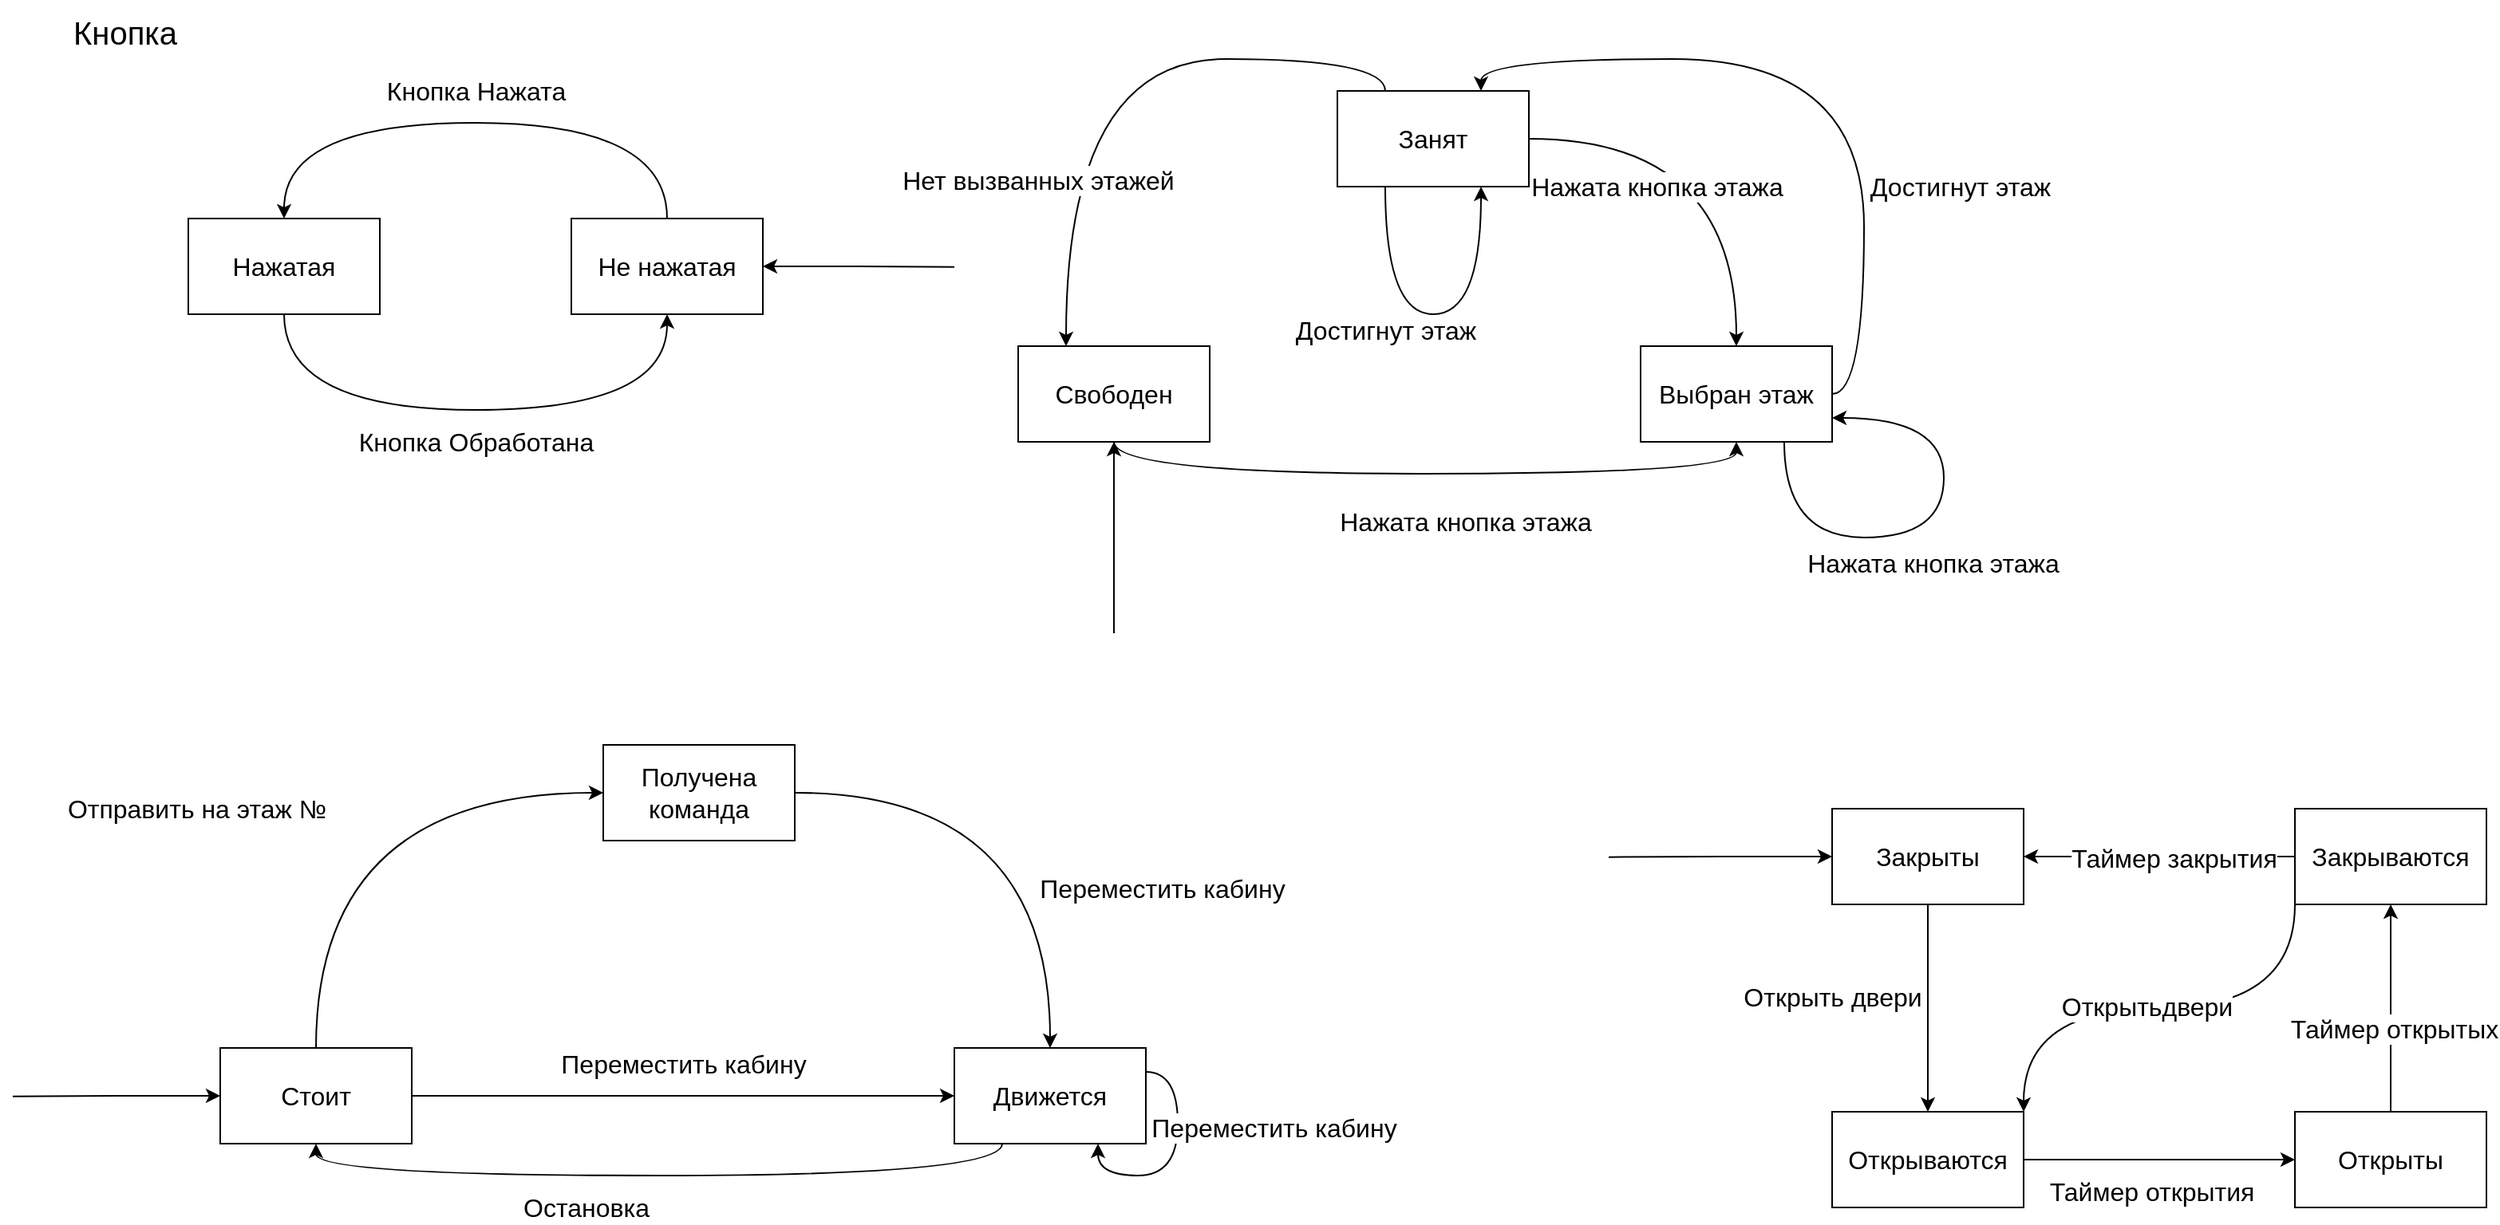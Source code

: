 <mxfile version="24.4.0" type="device">
  <diagram name="Page-1" id="58cdce13-f638-feb5-8d6f-7d28b1aa9fa0">
    <mxGraphModel dx="1990" dy="1098" grid="1" gridSize="10" guides="1" tooltips="1" connect="1" arrows="1" fold="1" page="1" pageScale="1" pageWidth="1100" pageHeight="850" background="none" math="0" shadow="0">
      <root>
        <mxCell id="0" />
        <mxCell id="1" parent="0" />
        <mxCell id="8HFCMOC2fO_R-oTeLwZA-4" style="edgeStyle=orthogonalEdgeStyle;rounded=0;orthogonalLoop=1;jettySize=auto;html=1;exitX=0.5;exitY=1;exitDx=0;exitDy=0;entryX=0.5;entryY=1;entryDx=0;entryDy=0;curved=1;" edge="1" parent="1" source="8HFCMOC2fO_R-oTeLwZA-1" target="8HFCMOC2fO_R-oTeLwZA-2">
          <mxGeometry relative="1" as="geometry">
            <Array as="points">
              <mxPoint x="220" y="280" />
              <mxPoint x="460" y="280" />
            </Array>
          </mxGeometry>
        </mxCell>
        <mxCell id="8HFCMOC2fO_R-oTeLwZA-5" value="Кнопка Обработана" style="edgeLabel;html=1;align=center;verticalAlign=middle;resizable=0;points=[];fontSize=16;" vertex="1" connectable="0" parent="8HFCMOC2fO_R-oTeLwZA-4">
          <mxGeometry x="0.125" y="-1" relative="1" as="geometry">
            <mxPoint x="-23" y="19" as="offset" />
          </mxGeometry>
        </mxCell>
        <mxCell id="8HFCMOC2fO_R-oTeLwZA-1" value="Нажатая" style="rounded=0;whiteSpace=wrap;html=1;fontSize=16;" vertex="1" parent="1">
          <mxGeometry x="160" y="160" width="120" height="60" as="geometry" />
        </mxCell>
        <mxCell id="8HFCMOC2fO_R-oTeLwZA-3" style="edgeStyle=orthogonalEdgeStyle;rounded=0;orthogonalLoop=1;jettySize=auto;html=1;exitX=0.5;exitY=0;exitDx=0;exitDy=0;entryX=0.5;entryY=0;entryDx=0;entryDy=0;curved=1;" edge="1" parent="1" source="8HFCMOC2fO_R-oTeLwZA-2" target="8HFCMOC2fO_R-oTeLwZA-1">
          <mxGeometry relative="1" as="geometry">
            <Array as="points">
              <mxPoint x="460" y="100" />
              <mxPoint x="220" y="100" />
            </Array>
          </mxGeometry>
        </mxCell>
        <mxCell id="8HFCMOC2fO_R-oTeLwZA-7" value="Кнопка Нажата" style="edgeLabel;html=1;align=center;verticalAlign=middle;resizable=0;points=[];fontSize=16;" vertex="1" connectable="0" parent="8HFCMOC2fO_R-oTeLwZA-3">
          <mxGeometry x="0.036" y="3" relative="1" as="geometry">
            <mxPoint x="6" y="-23" as="offset" />
          </mxGeometry>
        </mxCell>
        <mxCell id="8HFCMOC2fO_R-oTeLwZA-61" style="edgeStyle=orthogonalEdgeStyle;rounded=0;orthogonalLoop=1;jettySize=auto;html=1;exitX=1;exitY=0.5;exitDx=0;exitDy=0;startArrow=classic;startFill=1;endArrow=none;endFill=0;" edge="1" parent="1" source="8HFCMOC2fO_R-oTeLwZA-2">
          <mxGeometry relative="1" as="geometry">
            <mxPoint x="640" y="190.333" as="targetPoint" />
          </mxGeometry>
        </mxCell>
        <mxCell id="8HFCMOC2fO_R-oTeLwZA-2" value="Не нажатая" style="rounded=0;whiteSpace=wrap;html=1;fontSize=16;" vertex="1" parent="1">
          <mxGeometry x="400" y="160" width="120" height="60" as="geometry" />
        </mxCell>
        <mxCell id="8HFCMOC2fO_R-oTeLwZA-8" value="&lt;font style=&quot;font-size: 20px;&quot;&gt;Кнопка&lt;/font&gt;" style="text;html=1;align=center;verticalAlign=middle;resizable=0;points=[];autosize=1;strokeColor=none;fillColor=none;" vertex="1" parent="1">
          <mxGeometry x="75" y="23" width="90" height="40" as="geometry" />
        </mxCell>
        <mxCell id="8HFCMOC2fO_R-oTeLwZA-14" style="edgeStyle=orthogonalEdgeStyle;rounded=0;orthogonalLoop=1;jettySize=auto;html=1;exitX=0.25;exitY=0;exitDx=0;exitDy=0;entryX=0.25;entryY=0;entryDx=0;entryDy=0;curved=1;" edge="1" parent="1" source="8HFCMOC2fO_R-oTeLwZA-9" target="8HFCMOC2fO_R-oTeLwZA-10">
          <mxGeometry relative="1" as="geometry" />
        </mxCell>
        <mxCell id="8HFCMOC2fO_R-oTeLwZA-24" value="&amp;nbsp;Нет вызванных этажей" style="edgeLabel;html=1;align=center;verticalAlign=middle;resizable=0;points=[];fontSize=16;" vertex="1" connectable="0" parent="8HFCMOC2fO_R-oTeLwZA-14">
          <mxGeometry x="0.477" y="11" relative="1" as="geometry">
            <mxPoint x="-31" as="offset" />
          </mxGeometry>
        </mxCell>
        <mxCell id="8HFCMOC2fO_R-oTeLwZA-15" style="edgeStyle=orthogonalEdgeStyle;rounded=0;orthogonalLoop=1;jettySize=auto;html=1;exitX=1;exitY=0.5;exitDx=0;exitDy=0;entryX=0.5;entryY=0;entryDx=0;entryDy=0;curved=1;" edge="1" parent="1" source="8HFCMOC2fO_R-oTeLwZA-9" target="8HFCMOC2fO_R-oTeLwZA-11">
          <mxGeometry relative="1" as="geometry" />
        </mxCell>
        <mxCell id="8HFCMOC2fO_R-oTeLwZA-18" style="edgeStyle=orthogonalEdgeStyle;rounded=0;orthogonalLoop=1;jettySize=auto;html=1;exitX=0.25;exitY=1;exitDx=0;exitDy=0;entryX=0.75;entryY=1;entryDx=0;entryDy=0;curved=1;" edge="1" parent="1" source="8HFCMOC2fO_R-oTeLwZA-9" target="8HFCMOC2fO_R-oTeLwZA-9">
          <mxGeometry relative="1" as="geometry">
            <mxPoint x="909.857" y="240" as="targetPoint" />
            <Array as="points">
              <mxPoint x="910" y="220" />
              <mxPoint x="970" y="220" />
            </Array>
          </mxGeometry>
        </mxCell>
        <mxCell id="8HFCMOC2fO_R-oTeLwZA-9" value="Занят" style="rounded=0;whiteSpace=wrap;html=1;fontSize=16;" vertex="1" parent="1">
          <mxGeometry x="880" y="80" width="120" height="60" as="geometry" />
        </mxCell>
        <mxCell id="8HFCMOC2fO_R-oTeLwZA-12" style="edgeStyle=orthogonalEdgeStyle;rounded=0;orthogonalLoop=1;jettySize=auto;html=1;exitX=0.5;exitY=1;exitDx=0;exitDy=0;entryX=0.5;entryY=1;entryDx=0;entryDy=0;curved=1;" edge="1" parent="1" source="8HFCMOC2fO_R-oTeLwZA-10" target="8HFCMOC2fO_R-oTeLwZA-11">
          <mxGeometry relative="1" as="geometry" />
        </mxCell>
        <mxCell id="8HFCMOC2fO_R-oTeLwZA-60" style="edgeStyle=orthogonalEdgeStyle;rounded=0;orthogonalLoop=1;jettySize=auto;html=1;exitX=0.5;exitY=1;exitDx=0;exitDy=0;endArrow=none;endFill=0;startArrow=classic;startFill=1;" edge="1" parent="1" source="8HFCMOC2fO_R-oTeLwZA-10">
          <mxGeometry relative="1" as="geometry">
            <mxPoint x="740" y="420" as="targetPoint" />
          </mxGeometry>
        </mxCell>
        <mxCell id="8HFCMOC2fO_R-oTeLwZA-10" value="Свободен" style="rounded=0;whiteSpace=wrap;html=1;fontSize=16;" vertex="1" parent="1">
          <mxGeometry x="680" y="240" width="120" height="60" as="geometry" />
        </mxCell>
        <mxCell id="8HFCMOC2fO_R-oTeLwZA-13" style="edgeStyle=orthogonalEdgeStyle;rounded=0;orthogonalLoop=1;jettySize=auto;html=1;exitX=1;exitY=0.5;exitDx=0;exitDy=0;entryX=0.75;entryY=0;entryDx=0;entryDy=0;curved=1;" edge="1" parent="1" source="8HFCMOC2fO_R-oTeLwZA-11" target="8HFCMOC2fO_R-oTeLwZA-9">
          <mxGeometry relative="1" as="geometry" />
        </mxCell>
        <mxCell id="8HFCMOC2fO_R-oTeLwZA-19" value="Нажата кнопка этажа" style="edgeLabel;html=1;align=center;verticalAlign=middle;resizable=0;points=[];fontSize=16;" vertex="1" connectable="0" parent="8HFCMOC2fO_R-oTeLwZA-13">
          <mxGeometry x="-0.381" relative="1" as="geometry">
            <mxPoint x="-130" y="1" as="offset" />
          </mxGeometry>
        </mxCell>
        <mxCell id="8HFCMOC2fO_R-oTeLwZA-21" value="Достигнут этаж" style="edgeLabel;html=1;align=center;verticalAlign=middle;resizable=0;points=[];fontSize=16;" vertex="1" connectable="0" parent="8HFCMOC2fO_R-oTeLwZA-13">
          <mxGeometry x="-0.626" y="3" relative="1" as="geometry">
            <mxPoint x="63" y="-59" as="offset" />
          </mxGeometry>
        </mxCell>
        <mxCell id="8HFCMOC2fO_R-oTeLwZA-17" style="edgeStyle=orthogonalEdgeStyle;rounded=0;orthogonalLoop=1;jettySize=auto;html=1;exitX=0.75;exitY=1;exitDx=0;exitDy=0;entryX=1;entryY=0.75;entryDx=0;entryDy=0;curved=1;" edge="1" parent="1" source="8HFCMOC2fO_R-oTeLwZA-11" target="8HFCMOC2fO_R-oTeLwZA-11">
          <mxGeometry relative="1" as="geometry">
            <mxPoint x="1210" y="290" as="targetPoint" />
            <Array as="points">
              <mxPoint x="1160" y="360" />
              <mxPoint x="1260" y="360" />
              <mxPoint x="1260" y="285" />
            </Array>
          </mxGeometry>
        </mxCell>
        <mxCell id="8HFCMOC2fO_R-oTeLwZA-11" value="Выбран этаж" style="rounded=0;whiteSpace=wrap;html=1;fontSize=16;" vertex="1" parent="1">
          <mxGeometry x="1070" y="240" width="120" height="60" as="geometry" />
        </mxCell>
        <mxCell id="8HFCMOC2fO_R-oTeLwZA-20" value="Нажата кнопка этажа" style="edgeLabel;html=1;align=center;verticalAlign=middle;resizable=0;points=[];fontSize=16;" vertex="1" connectable="0" parent="1">
          <mxGeometry x="960" y="350.001" as="geometry" />
        </mxCell>
        <mxCell id="8HFCMOC2fO_R-oTeLwZA-22" value="Нажата кнопка этажа" style="edgeLabel;html=1;align=center;verticalAlign=middle;resizable=0;points=[];fontSize=16;" vertex="1" connectable="0" parent="1">
          <mxGeometry x="1050" y="210.001" as="geometry">
            <mxPoint x="203" y="166" as="offset" />
          </mxGeometry>
        </mxCell>
        <mxCell id="8HFCMOC2fO_R-oTeLwZA-23" value="Достигнут этаж" style="edgeLabel;html=1;align=center;verticalAlign=middle;resizable=0;points=[];fontSize=16;" vertex="1" connectable="0" parent="1">
          <mxGeometry x="910" y="230.001" as="geometry" />
        </mxCell>
        <mxCell id="8HFCMOC2fO_R-oTeLwZA-28" style="edgeStyle=orthogonalEdgeStyle;rounded=0;orthogonalLoop=1;jettySize=auto;html=1;exitX=0.5;exitY=0;exitDx=0;exitDy=0;entryX=0;entryY=0.5;entryDx=0;entryDy=0;curved=1;" edge="1" parent="1" source="8HFCMOC2fO_R-oTeLwZA-25" target="8HFCMOC2fO_R-oTeLwZA-26">
          <mxGeometry relative="1" as="geometry" />
        </mxCell>
        <mxCell id="8HFCMOC2fO_R-oTeLwZA-33" value="Отправить на этаж №" style="edgeLabel;html=1;align=center;verticalAlign=middle;resizable=0;points=[];fontSize=16;" vertex="1" connectable="0" parent="8HFCMOC2fO_R-oTeLwZA-28">
          <mxGeometry x="-0.469" y="-1" relative="1" as="geometry">
            <mxPoint x="-76" y="-60" as="offset" />
          </mxGeometry>
        </mxCell>
        <mxCell id="8HFCMOC2fO_R-oTeLwZA-34" style="edgeStyle=orthogonalEdgeStyle;rounded=0;orthogonalLoop=1;jettySize=auto;html=1;exitX=1;exitY=0.5;exitDx=0;exitDy=0;entryX=0;entryY=0.5;entryDx=0;entryDy=0;curved=1;" edge="1" parent="1" source="8HFCMOC2fO_R-oTeLwZA-25" target="8HFCMOC2fO_R-oTeLwZA-27">
          <mxGeometry relative="1" as="geometry" />
        </mxCell>
        <mxCell id="8HFCMOC2fO_R-oTeLwZA-59" style="edgeStyle=orthogonalEdgeStyle;rounded=0;orthogonalLoop=1;jettySize=auto;html=1;exitX=0;exitY=0.5;exitDx=0;exitDy=0;startArrow=classic;startFill=1;endArrow=none;endFill=0;" edge="1" parent="1" source="8HFCMOC2fO_R-oTeLwZA-25">
          <mxGeometry relative="1" as="geometry">
            <mxPoint x="50" y="710.333" as="targetPoint" />
          </mxGeometry>
        </mxCell>
        <mxCell id="8HFCMOC2fO_R-oTeLwZA-25" value="Стоит" style="rounded=0;whiteSpace=wrap;html=1;fontSize=16;" vertex="1" parent="1">
          <mxGeometry x="180" y="680" width="120" height="60" as="geometry" />
        </mxCell>
        <mxCell id="8HFCMOC2fO_R-oTeLwZA-29" style="edgeStyle=orthogonalEdgeStyle;rounded=0;orthogonalLoop=1;jettySize=auto;html=1;exitX=1;exitY=0.5;exitDx=0;exitDy=0;entryX=0.5;entryY=0;entryDx=0;entryDy=0;curved=1;" edge="1" parent="1" source="8HFCMOC2fO_R-oTeLwZA-26" target="8HFCMOC2fO_R-oTeLwZA-27">
          <mxGeometry relative="1" as="geometry" />
        </mxCell>
        <mxCell id="8HFCMOC2fO_R-oTeLwZA-31" value="Переместить кабину" style="edgeLabel;html=1;align=center;verticalAlign=middle;resizable=0;points=[];fontSize=16;" vertex="1" connectable="0" parent="8HFCMOC2fO_R-oTeLwZA-29">
          <mxGeometry x="-0.019" y="-1" relative="1" as="geometry">
            <mxPoint x="73" y="59" as="offset" />
          </mxGeometry>
        </mxCell>
        <mxCell id="8HFCMOC2fO_R-oTeLwZA-26" value="Получена команда" style="rounded=0;whiteSpace=wrap;html=1;fontSize=16;" vertex="1" parent="1">
          <mxGeometry x="420" y="490" width="120" height="60" as="geometry" />
        </mxCell>
        <mxCell id="8HFCMOC2fO_R-oTeLwZA-38" style="edgeStyle=orthogonalEdgeStyle;rounded=0;orthogonalLoop=1;jettySize=auto;html=1;exitX=0.25;exitY=1;exitDx=0;exitDy=0;entryX=0.5;entryY=1;entryDx=0;entryDy=0;curved=1;" edge="1" parent="1" source="8HFCMOC2fO_R-oTeLwZA-27" target="8HFCMOC2fO_R-oTeLwZA-25">
          <mxGeometry relative="1" as="geometry" />
        </mxCell>
        <mxCell id="8HFCMOC2fO_R-oTeLwZA-39" value="Остановка" style="edgeLabel;html=1;align=center;verticalAlign=middle;resizable=0;points=[];fontSize=16;" vertex="1" connectable="0" parent="8HFCMOC2fO_R-oTeLwZA-38">
          <mxGeometry x="0.198" y="3" relative="1" as="geometry">
            <mxPoint y="17" as="offset" />
          </mxGeometry>
        </mxCell>
        <mxCell id="8HFCMOC2fO_R-oTeLwZA-27" value="Движется" style="rounded=0;whiteSpace=wrap;html=1;fontSize=16;" vertex="1" parent="1">
          <mxGeometry x="640" y="680" width="120" height="60" as="geometry" />
        </mxCell>
        <mxCell id="8HFCMOC2fO_R-oTeLwZA-35" value="Переместить кабину" style="edgeLabel;html=1;align=center;verticalAlign=middle;resizable=0;points=[];fontSize=16;" vertex="1" connectable="0" parent="1">
          <mxGeometry x="470.003" y="690.0" as="geometry" />
        </mxCell>
        <mxCell id="8HFCMOC2fO_R-oTeLwZA-36" style="edgeStyle=orthogonalEdgeStyle;rounded=0;orthogonalLoop=1;jettySize=auto;html=1;exitX=1;exitY=0.25;exitDx=0;exitDy=0;entryX=0.75;entryY=1;entryDx=0;entryDy=0;curved=1;" edge="1" parent="1" source="8HFCMOC2fO_R-oTeLwZA-27" target="8HFCMOC2fO_R-oTeLwZA-27">
          <mxGeometry relative="1" as="geometry" />
        </mxCell>
        <mxCell id="8HFCMOC2fO_R-oTeLwZA-37" value="Переместить кабину" style="edgeLabel;html=1;align=center;verticalAlign=middle;resizable=0;points=[];fontSize=16;" vertex="1" connectable="0" parent="1">
          <mxGeometry x="840.003" y="730.0" as="geometry" />
        </mxCell>
        <mxCell id="8HFCMOC2fO_R-oTeLwZA-45" style="edgeStyle=orthogonalEdgeStyle;rounded=0;orthogonalLoop=1;jettySize=auto;html=1;exitX=0.5;exitY=1;exitDx=0;exitDy=0;entryX=0.5;entryY=0;entryDx=0;entryDy=0;" edge="1" parent="1" source="8HFCMOC2fO_R-oTeLwZA-41" target="8HFCMOC2fO_R-oTeLwZA-42">
          <mxGeometry relative="1" as="geometry" />
        </mxCell>
        <mxCell id="8HFCMOC2fO_R-oTeLwZA-52" value="Открыть двери" style="edgeLabel;html=1;align=center;verticalAlign=middle;resizable=0;points=[];fontSize=16;" vertex="1" connectable="0" parent="8HFCMOC2fO_R-oTeLwZA-45">
          <mxGeometry x="-0.11" y="-3" relative="1" as="geometry">
            <mxPoint x="-57" as="offset" />
          </mxGeometry>
        </mxCell>
        <mxCell id="8HFCMOC2fO_R-oTeLwZA-58" style="edgeStyle=orthogonalEdgeStyle;rounded=0;orthogonalLoop=1;jettySize=auto;html=1;exitX=0;exitY=0.5;exitDx=0;exitDy=0;startArrow=classic;startFill=1;endArrow=none;endFill=0;" edge="1" parent="1" source="8HFCMOC2fO_R-oTeLwZA-41">
          <mxGeometry relative="1" as="geometry">
            <mxPoint x="1050" y="560.333" as="targetPoint" />
          </mxGeometry>
        </mxCell>
        <mxCell id="8HFCMOC2fO_R-oTeLwZA-41" value="Закрыты" style="rounded=0;whiteSpace=wrap;html=1;fontSize=16;" vertex="1" parent="1">
          <mxGeometry x="1190" y="530" width="120" height="60" as="geometry" />
        </mxCell>
        <mxCell id="8HFCMOC2fO_R-oTeLwZA-46" style="edgeStyle=orthogonalEdgeStyle;rounded=0;orthogonalLoop=1;jettySize=auto;html=1;exitX=1;exitY=0.5;exitDx=0;exitDy=0;entryX=0;entryY=0.5;entryDx=0;entryDy=0;" edge="1" parent="1" source="8HFCMOC2fO_R-oTeLwZA-42" target="8HFCMOC2fO_R-oTeLwZA-43">
          <mxGeometry relative="1" as="geometry" />
        </mxCell>
        <mxCell id="8HFCMOC2fO_R-oTeLwZA-53" value="Таймер открытия" style="edgeLabel;html=1;align=center;verticalAlign=middle;resizable=0;points=[];fontSize=16;" vertex="1" connectable="0" parent="8HFCMOC2fO_R-oTeLwZA-46">
          <mxGeometry x="-0.059" y="-3" relative="1" as="geometry">
            <mxPoint y="17" as="offset" />
          </mxGeometry>
        </mxCell>
        <mxCell id="8HFCMOC2fO_R-oTeLwZA-42" value="Открываются" style="rounded=0;whiteSpace=wrap;html=1;fontSize=16;" vertex="1" parent="1">
          <mxGeometry x="1190" y="720" width="120" height="60" as="geometry" />
        </mxCell>
        <mxCell id="8HFCMOC2fO_R-oTeLwZA-47" style="edgeStyle=orthogonalEdgeStyle;rounded=0;orthogonalLoop=1;jettySize=auto;html=1;exitX=0.5;exitY=0;exitDx=0;exitDy=0;entryX=0.5;entryY=1;entryDx=0;entryDy=0;" edge="1" parent="1" source="8HFCMOC2fO_R-oTeLwZA-43" target="8HFCMOC2fO_R-oTeLwZA-44">
          <mxGeometry relative="1" as="geometry" />
        </mxCell>
        <mxCell id="8HFCMOC2fO_R-oTeLwZA-54" value="Таймер открытых" style="edgeLabel;html=1;align=center;verticalAlign=middle;resizable=0;points=[];fontSize=16;" vertex="1" connectable="0" parent="8HFCMOC2fO_R-oTeLwZA-47">
          <mxGeometry x="-0.197" y="-2" relative="1" as="geometry">
            <mxPoint as="offset" />
          </mxGeometry>
        </mxCell>
        <mxCell id="8HFCMOC2fO_R-oTeLwZA-43" value="Открыты" style="rounded=0;whiteSpace=wrap;html=1;fontSize=16;" vertex="1" parent="1">
          <mxGeometry x="1480" y="720" width="120" height="60" as="geometry" />
        </mxCell>
        <mxCell id="8HFCMOC2fO_R-oTeLwZA-48" style="edgeStyle=orthogonalEdgeStyle;rounded=0;orthogonalLoop=1;jettySize=auto;html=1;exitX=0;exitY=0.5;exitDx=0;exitDy=0;entryX=1;entryY=0.5;entryDx=0;entryDy=0;" edge="1" parent="1" source="8HFCMOC2fO_R-oTeLwZA-44" target="8HFCMOC2fO_R-oTeLwZA-41">
          <mxGeometry relative="1" as="geometry" />
        </mxCell>
        <mxCell id="8HFCMOC2fO_R-oTeLwZA-55" value="Таймер закрытия" style="edgeLabel;html=1;align=center;verticalAlign=middle;resizable=0;points=[];fontSize=16;" vertex="1" connectable="0" parent="8HFCMOC2fO_R-oTeLwZA-48">
          <mxGeometry x="-0.098" y="1" relative="1" as="geometry">
            <mxPoint as="offset" />
          </mxGeometry>
        </mxCell>
        <mxCell id="8HFCMOC2fO_R-oTeLwZA-51" style="edgeStyle=orthogonalEdgeStyle;rounded=0;orthogonalLoop=1;jettySize=auto;html=1;exitX=0;exitY=1;exitDx=0;exitDy=0;entryX=1;entryY=0;entryDx=0;entryDy=0;curved=1;" edge="1" parent="1" source="8HFCMOC2fO_R-oTeLwZA-44" target="8HFCMOC2fO_R-oTeLwZA-42">
          <mxGeometry relative="1" as="geometry" />
        </mxCell>
        <mxCell id="8HFCMOC2fO_R-oTeLwZA-56" value="Открытьдвери" style="edgeLabel;html=1;align=center;verticalAlign=middle;resizable=0;points=[];fontSize=16;" vertex="1" connectable="0" parent="8HFCMOC2fO_R-oTeLwZA-51">
          <mxGeometry x="0.056" y="-1" relative="1" as="geometry">
            <mxPoint as="offset" />
          </mxGeometry>
        </mxCell>
        <mxCell id="8HFCMOC2fO_R-oTeLwZA-44" value="Закрываются" style="rounded=0;whiteSpace=wrap;html=1;fontSize=16;" vertex="1" parent="1">
          <mxGeometry x="1480" y="530" width="120" height="60" as="geometry" />
        </mxCell>
      </root>
    </mxGraphModel>
  </diagram>
</mxfile>
